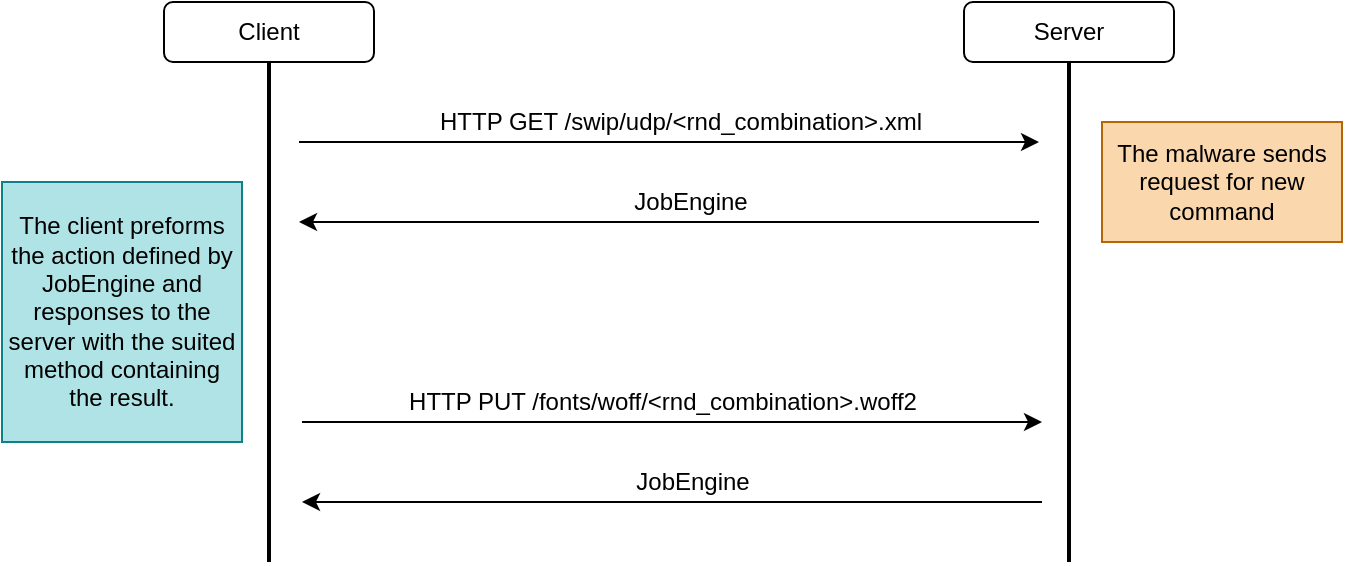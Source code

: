 <mxfile version="13.10.0" type="embed">
    <diagram id="5UdZebLAhkd4bwQq8ZIQ" name="Page-1">
        <mxGraphModel dx="232" dy="446" grid="1" gridSize="10" guides="1" tooltips="1" connect="1" arrows="1" fold="1" page="1" pageScale="1" pageWidth="850" pageHeight="1100" math="0" shadow="0">
            <root>
                <mxCell id="0"/>
                <mxCell id="1" parent="0"/>
                <mxCell id="2" value="" style="line;strokeWidth=2;direction=south;html=1;" vertex="1" parent="1">
                    <mxGeometry x="578.5" y="60" width="10" height="250" as="geometry"/>
                </mxCell>
                <mxCell id="3" value="" style="line;strokeWidth=2;direction=south;html=1;" vertex="1" parent="1">
                    <mxGeometry x="178.5" y="60" width="10" height="250" as="geometry"/>
                </mxCell>
                <mxCell id="4" value="" style="endArrow=classic;html=1;" edge="1" parent="1">
                    <mxGeometry width="50" height="50" relative="1" as="geometry">
                        <mxPoint x="198.5" y="100" as="sourcePoint"/>
                        <mxPoint x="568.5" y="100" as="targetPoint"/>
                    </mxGeometry>
                </mxCell>
                <mxCell id="5" value="HTTP GET /swip/udp/&amp;lt;rnd_combination&amp;gt;.xml" style="text;html=1;align=center;verticalAlign=middle;resizable=0;points=[];autosize=1;" vertex="1" parent="1">
                    <mxGeometry x="258.5" y="80" width="260" height="20" as="geometry"/>
                </mxCell>
                <mxCell id="7" value="Client" style="rounded=1;whiteSpace=wrap;html=1;" vertex="1" parent="1">
                    <mxGeometry x="131" y="30" width="105" height="30" as="geometry"/>
                </mxCell>
                <mxCell id="8" value="Server" style="rounded=1;whiteSpace=wrap;html=1;" vertex="1" parent="1">
                    <mxGeometry x="531" y="30" width="105" height="30" as="geometry"/>
                </mxCell>
                <mxCell id="12" value="" style="endArrow=none;html=1;startArrow=classic;startFill=1;endFill=0;" edge="1" parent="1">
                    <mxGeometry width="50" height="50" relative="1" as="geometry">
                        <mxPoint x="198.5" y="140" as="sourcePoint"/>
                        <mxPoint x="568.5" y="140" as="targetPoint"/>
                    </mxGeometry>
                </mxCell>
                <mxCell id="13" value="JobEngine" style="text;html=1;align=center;verticalAlign=middle;resizable=0;points=[];autosize=1;" vertex="1" parent="1">
                    <mxGeometry x="358.5" y="120" width="70" height="20" as="geometry"/>
                </mxCell>
                <mxCell id="14" value="" style="endArrow=classic;html=1;" edge="1" parent="1">
                    <mxGeometry width="50" height="50" relative="1" as="geometry">
                        <mxPoint x="200" y="240" as="sourcePoint"/>
                        <mxPoint x="570" y="240" as="targetPoint"/>
                    </mxGeometry>
                </mxCell>
                <mxCell id="15" value="HTTP PUT /fonts/woff/&amp;lt;rnd_combination&amp;gt;.woff2" style="text;html=1;align=center;verticalAlign=middle;resizable=0;points=[];autosize=1;" vertex="1" parent="1">
                    <mxGeometry x="245" y="220" width="270" height="20" as="geometry"/>
                </mxCell>
                <mxCell id="16" value="" style="endArrow=none;html=1;startArrow=classic;startFill=1;endFill=0;" edge="1" parent="1">
                    <mxGeometry width="50" height="50" relative="1" as="geometry">
                        <mxPoint x="200" y="280" as="sourcePoint"/>
                        <mxPoint x="570" y="280" as="targetPoint"/>
                    </mxGeometry>
                </mxCell>
                <mxCell id="17" value="JobEngine" style="text;html=1;align=center;verticalAlign=middle;resizable=0;points=[];autosize=1;" vertex="1" parent="1">
                    <mxGeometry x="360" y="260" width="70" height="20" as="geometry"/>
                </mxCell>
                <mxCell id="19" value="&lt;span&gt;&lt;font color=&quot;#000000&quot;&gt;The client preforms the action defined by JobEngine and responses to the server with the suited method containing the result.&lt;/font&gt;&lt;/span&gt;" style="rounded=0;whiteSpace=wrap;html=1;fillColor=#b0e3e6;strokeColor=#0e8088;" vertex="1" parent="1">
                    <mxGeometry x="50" y="120" width="120" height="130" as="geometry"/>
                </mxCell>
                <mxCell id="21" value="&lt;span&gt;&lt;font color=&quot;#000000&quot;&gt;The malware sends request for new command&lt;/font&gt;&lt;/span&gt;" style="rounded=0;whiteSpace=wrap;html=1;fillColor=#fad7ac;strokeColor=#b46504;" vertex="1" parent="1">
                    <mxGeometry x="600" y="90" width="120" height="60" as="geometry"/>
                </mxCell>
            </root>
        </mxGraphModel>
    </diagram>
</mxfile>